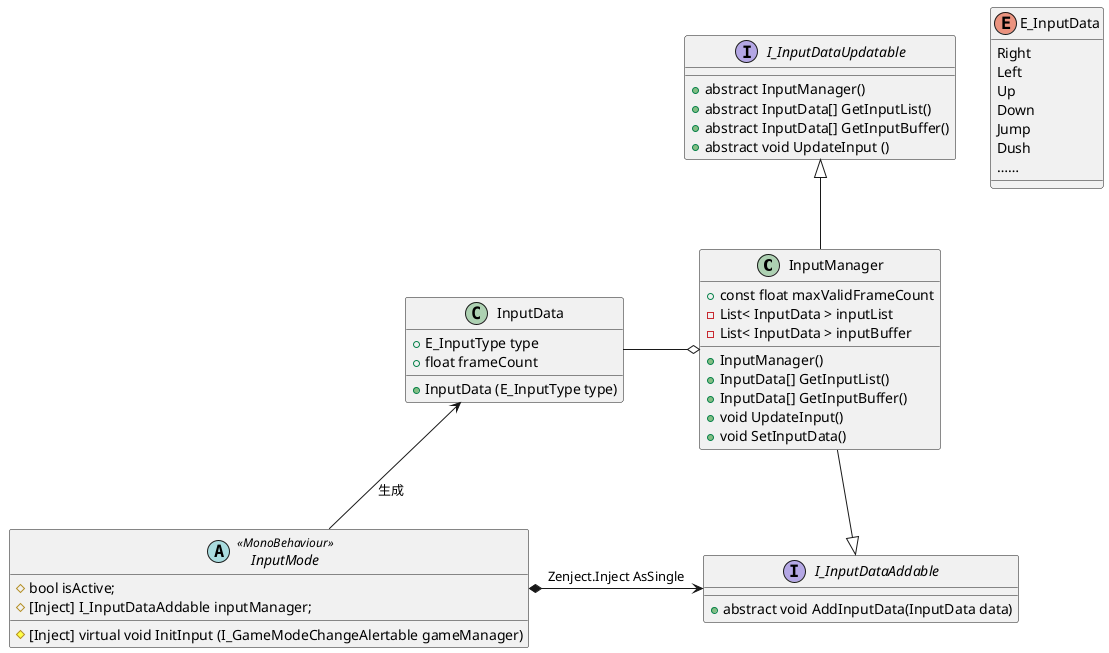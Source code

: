 @startuml InputManager
        class InputManager{
            + const float maxValidFrameCount
            - List< InputData > inputList
            - List< InputData > inputBuffer
            
            + InputManager()
            + InputData[] GetInputList()
            + InputData[] GetInputBuffer()
            + void UpdateInput()
            + void SetInputData()
        }

        abstract class InputMode <<MonoBehaviour>>{
            # bool isActive;
            # [Inject] I_InputDataAddable inputManager;
            
            # [Inject] virtual void InitInput (I_GameModeChangeAlertable gameManager)
        }

        
        class InputData{
            + E_InputType type
            + float frameCount
            + InputData (E_InputType type)
        }

        interface I_InputDataAddable{
            + abstract void AddInputData(InputData data)
        }

        interface I_InputDataUpdatable{
            + abstract InputManager()
            + abstract InputData[] GetInputList()
            + abstract InputData[] GetInputBuffer()
            + abstract void UpdateInput ()
        }

        Enum E_InputData {
            Right
            Left
            Up
            Down
            Jump
            Dush 
            ……
        }
    
    InputManager -down-|> I_InputDataAddable
    InputManager -up-|> I_InputDataUpdatable
    InputManager o-left- InputData
    InputMode -up-> InputData : 生成

    InputMode *-right-> I_InputDataAddable : Zenject.Inject AsSingle
@enduml